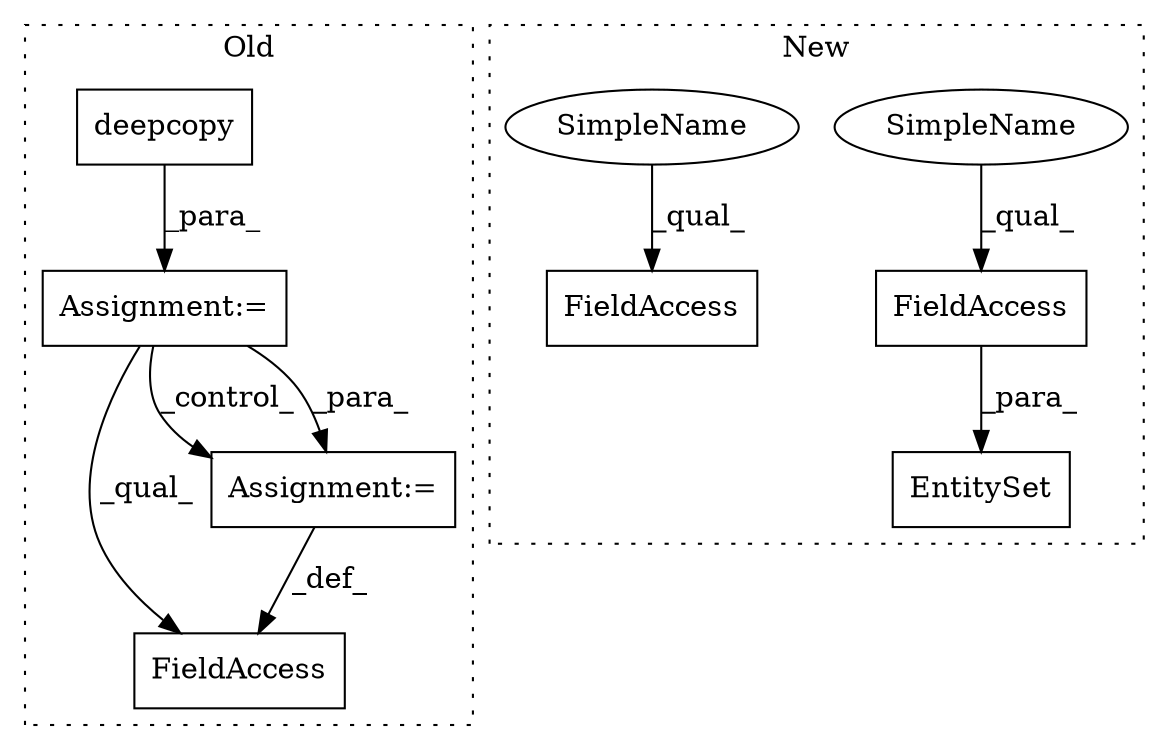 digraph G {
subgraph cluster0 {
1 [label="deepcopy" a="32" s="1338,1354" l="9,1" shape="box"];
3 [label="FieldAccess" a="22" s="1453" l="9" shape="box"];
6 [label="Assignment:=" a="7" s="1332" l="1" shape="box"];
7 [label="Assignment:=" a="7" s="1462" l="1" shape="box"];
label = "Old";
style="dotted";
}
subgraph cluster1 {
2 [label="EntitySet" a="32" s="1388,1408" l="10,1" shape="box"];
4 [label="FieldAccess" a="22" s="1398" l="10" shape="box"];
5 [label="FieldAccess" a="22" s="1756" l="21" shape="box"];
8 [label="SimpleName" a="42" s="1398" l="7" shape="ellipse"];
9 [label="SimpleName" a="42" s="1756" l="7" shape="ellipse"];
label = "New";
style="dotted";
}
1 -> 6 [label="_para_"];
4 -> 2 [label="_para_"];
6 -> 7 [label="_control_"];
6 -> 3 [label="_qual_"];
6 -> 7 [label="_para_"];
7 -> 3 [label="_def_"];
8 -> 4 [label="_qual_"];
9 -> 5 [label="_qual_"];
}